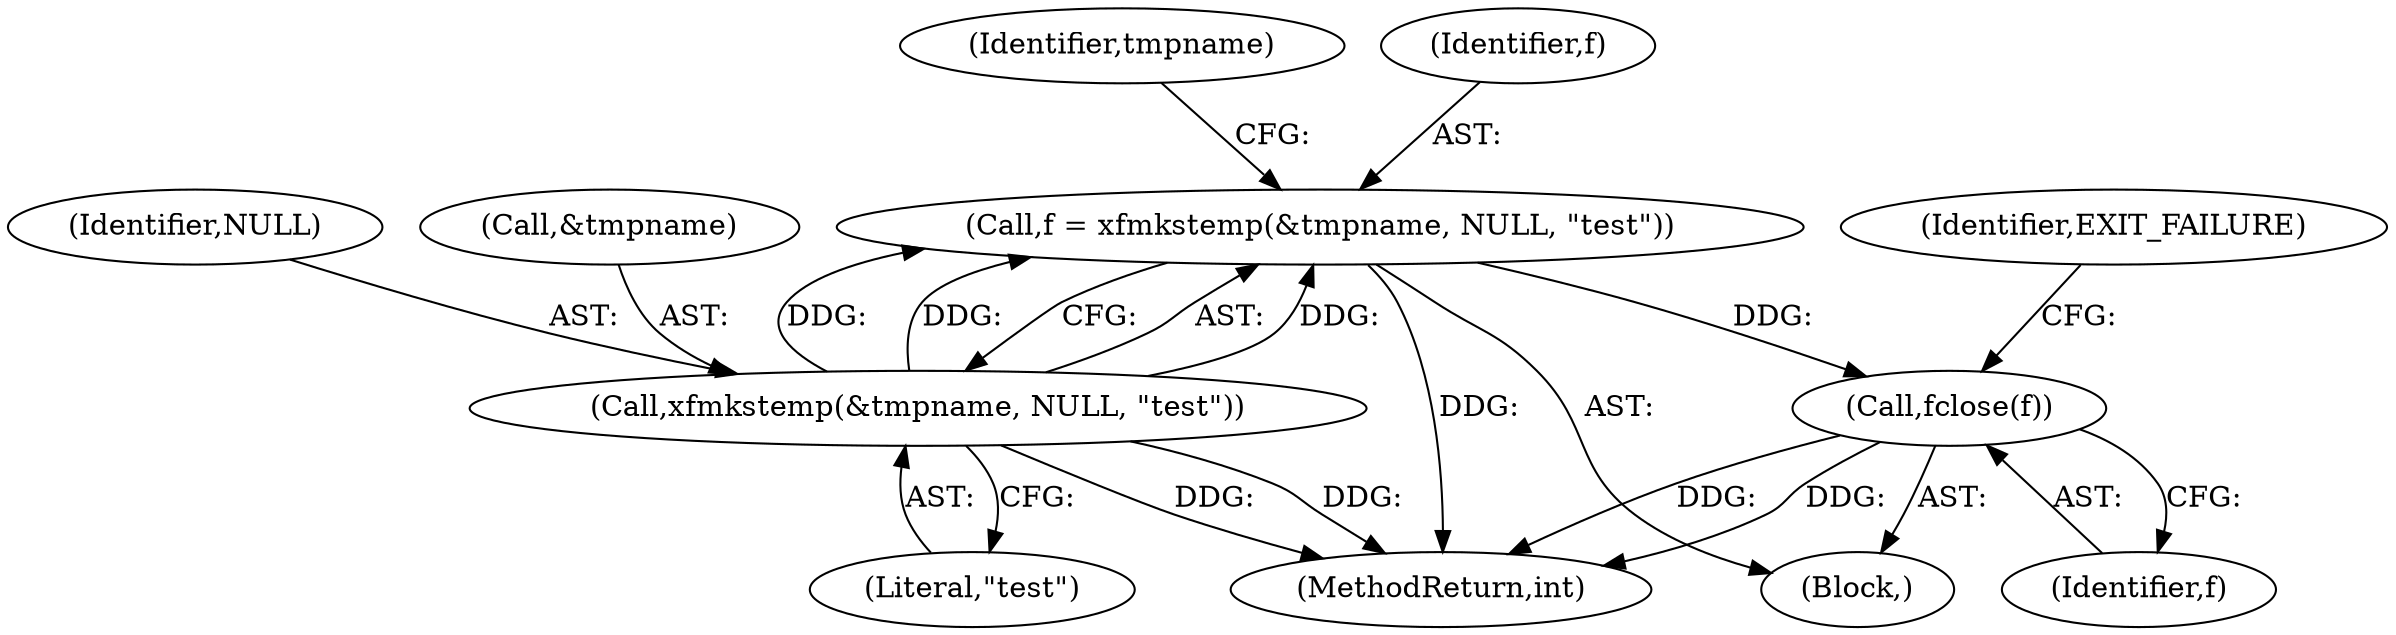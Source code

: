 digraph "0_util-linux_bde91c85bdc77975155058276f99d2e0f5eab5a9@API" {
"1000116" [label="(Call,fclose(f))"];
"1000105" [label="(Call,f = xfmkstemp(&tmpname, NULL, \"test\"))"];
"1000107" [label="(Call,xfmkstemp(&tmpname, NULL, \"test\"))"];
"1000102" [label="(Block,)"];
"1000113" [label="(Identifier,tmpname)"];
"1000116" [label="(Call,fclose(f))"];
"1000117" [label="(Identifier,f)"];
"1000119" [label="(Identifier,EXIT_FAILURE)"];
"1000107" [label="(Call,xfmkstemp(&tmpname, NULL, \"test\"))"];
"1000106" [label="(Identifier,f)"];
"1000120" [label="(MethodReturn,int)"];
"1000111" [label="(Literal,\"test\")"];
"1000105" [label="(Call,f = xfmkstemp(&tmpname, NULL, \"test\"))"];
"1000110" [label="(Identifier,NULL)"];
"1000108" [label="(Call,&tmpname)"];
"1000116" -> "1000102"  [label="AST: "];
"1000116" -> "1000117"  [label="CFG: "];
"1000117" -> "1000116"  [label="AST: "];
"1000119" -> "1000116"  [label="CFG: "];
"1000116" -> "1000120"  [label="DDG: "];
"1000116" -> "1000120"  [label="DDG: "];
"1000105" -> "1000116"  [label="DDG: "];
"1000105" -> "1000102"  [label="AST: "];
"1000105" -> "1000107"  [label="CFG: "];
"1000106" -> "1000105"  [label="AST: "];
"1000107" -> "1000105"  [label="AST: "];
"1000113" -> "1000105"  [label="CFG: "];
"1000105" -> "1000120"  [label="DDG: "];
"1000107" -> "1000105"  [label="DDG: "];
"1000107" -> "1000105"  [label="DDG: "];
"1000107" -> "1000105"  [label="DDG: "];
"1000107" -> "1000111"  [label="CFG: "];
"1000108" -> "1000107"  [label="AST: "];
"1000110" -> "1000107"  [label="AST: "];
"1000111" -> "1000107"  [label="AST: "];
"1000107" -> "1000120"  [label="DDG: "];
"1000107" -> "1000120"  [label="DDG: "];
}
